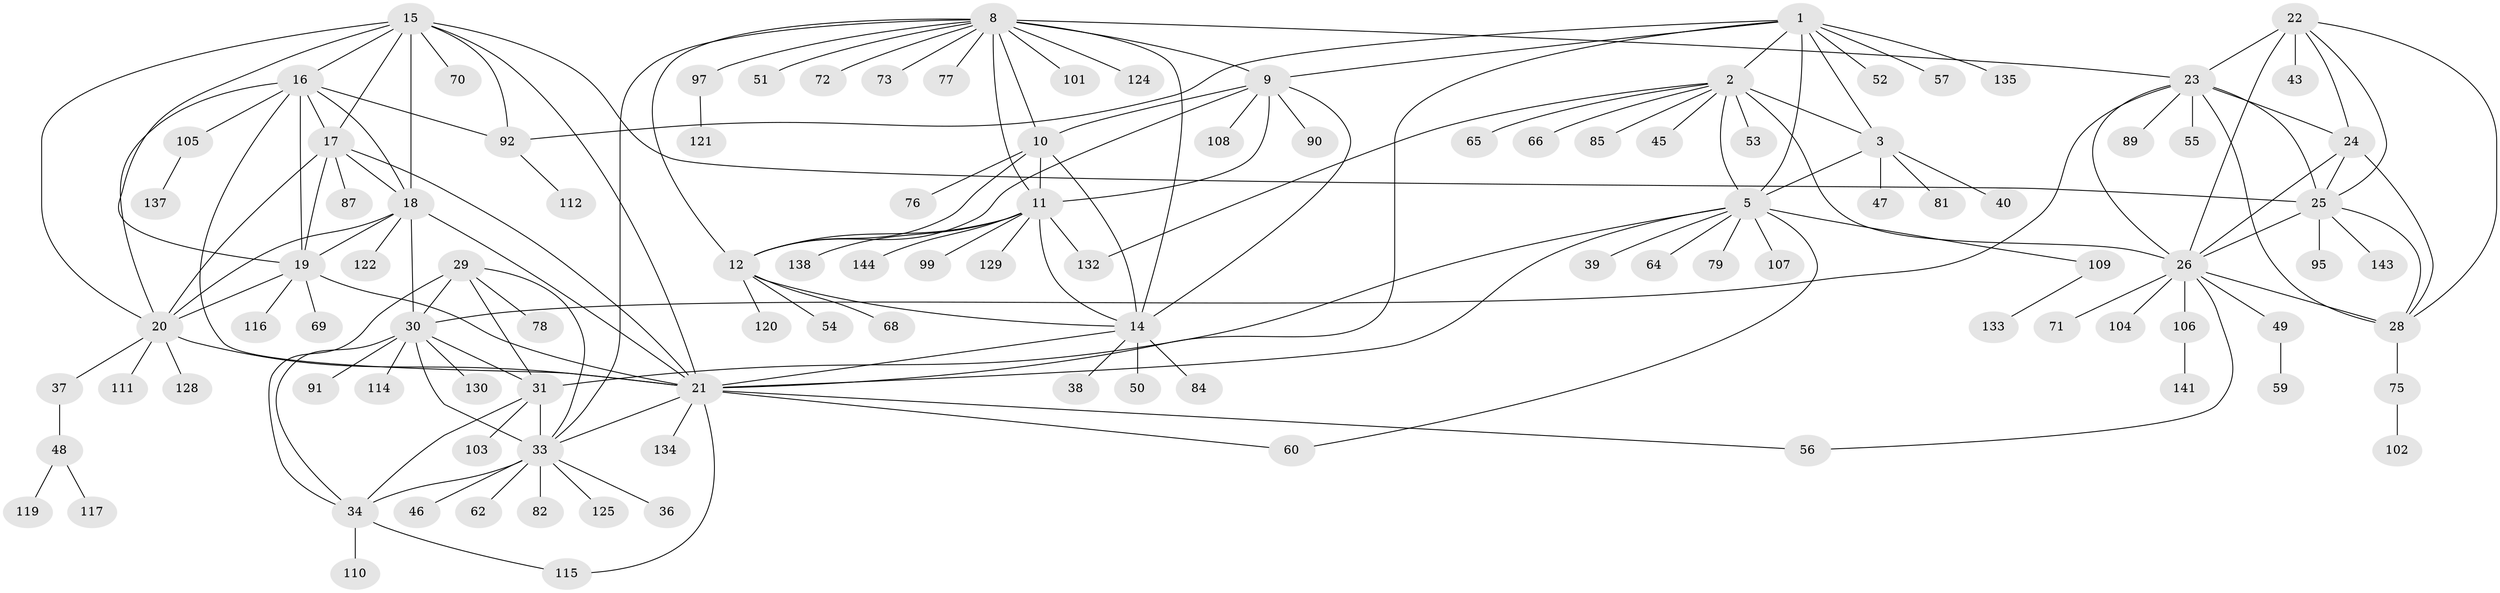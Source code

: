 // original degree distribution, {12: 0.006896551724137931, 11: 0.020689655172413793, 6: 0.006896551724137931, 9: 0.05517241379310345, 13: 0.020689655172413793, 7: 0.034482758620689655, 10: 0.034482758620689655, 8: 0.05517241379310345, 14: 0.006896551724137931, 1: 0.5724137931034483, 2: 0.15862068965517243, 3: 0.013793103448275862, 4: 0.013793103448275862}
// Generated by graph-tools (version 1.1) at 2025/11/02/27/25 16:11:37]
// undirected, 110 vertices, 167 edges
graph export_dot {
graph [start="1"]
  node [color=gray90,style=filled];
  1 [super="+88"];
  2 [super="+4"];
  3 [super="+7"];
  5 [super="+6"];
  8 [super="+13"];
  9 [super="+86"];
  10;
  11 [super="+41"];
  12 [super="+142"];
  14 [super="+83"];
  15 [super="+44"];
  16 [super="+98"];
  17 [super="+139"];
  18 [super="+61"];
  19 [super="+67"];
  20 [super="+80"];
  21 [super="+123"];
  22 [super="+94"];
  23 [super="+27"];
  24 [super="+100"];
  25;
  26 [super="+42"];
  28 [super="+74"];
  29;
  30 [super="+32"];
  31 [super="+136"];
  33 [super="+35"];
  34 [super="+131"];
  36;
  37;
  38;
  39;
  40 [super="+96"];
  43 [super="+140"];
  45 [super="+127"];
  46;
  47 [super="+93"];
  48 [super="+58"];
  49;
  50;
  51 [super="+118"];
  52;
  53;
  54;
  55;
  56;
  57;
  59;
  60 [super="+63"];
  62;
  64;
  65;
  66;
  68;
  69;
  70;
  71;
  72;
  73;
  75;
  76;
  77;
  78;
  79;
  81 [super="+113"];
  82;
  84;
  85;
  87;
  89;
  90;
  91;
  92;
  95;
  97;
  99;
  101;
  102;
  103;
  104;
  105;
  106;
  107;
  108;
  109;
  110;
  111 [super="+126"];
  112 [super="+145"];
  114;
  115;
  116;
  117;
  119;
  120;
  121;
  122;
  124;
  125;
  128;
  129;
  130;
  132;
  133;
  134;
  135;
  137;
  138;
  141;
  143;
  144;
  1 -- 2 [weight=2];
  1 -- 3 [weight=2];
  1 -- 5 [weight=2];
  1 -- 9;
  1 -- 52;
  1 -- 57;
  1 -- 92;
  1 -- 135;
  1 -- 21;
  2 -- 3 [weight=4];
  2 -- 5 [weight=4];
  2 -- 53;
  2 -- 65;
  2 -- 66;
  2 -- 85;
  2 -- 132;
  2 -- 45;
  2 -- 26 [weight=2];
  3 -- 5 [weight=4];
  3 -- 81;
  3 -- 40;
  3 -- 47;
  5 -- 21;
  5 -- 39;
  5 -- 60;
  5 -- 64;
  5 -- 79;
  5 -- 107;
  5 -- 109;
  5 -- 31;
  8 -- 9 [weight=2];
  8 -- 10 [weight=2];
  8 -- 11 [weight=2];
  8 -- 12 [weight=2];
  8 -- 14 [weight=2];
  8 -- 51;
  8 -- 73;
  8 -- 77;
  8 -- 97;
  8 -- 101;
  8 -- 124;
  8 -- 23;
  8 -- 72;
  8 -- 33;
  9 -- 10;
  9 -- 11;
  9 -- 12;
  9 -- 14;
  9 -- 90;
  9 -- 108;
  10 -- 11;
  10 -- 12;
  10 -- 14;
  10 -- 76;
  11 -- 12;
  11 -- 14;
  11 -- 99;
  11 -- 129;
  11 -- 138;
  11 -- 144;
  11 -- 132;
  12 -- 14;
  12 -- 54;
  12 -- 68;
  12 -- 120;
  14 -- 21;
  14 -- 38;
  14 -- 50;
  14 -- 84;
  15 -- 16;
  15 -- 17;
  15 -- 18;
  15 -- 19;
  15 -- 20;
  15 -- 21;
  15 -- 25;
  15 -- 70;
  15 -- 92;
  16 -- 17;
  16 -- 18;
  16 -- 19;
  16 -- 20;
  16 -- 21;
  16 -- 105;
  16 -- 92;
  17 -- 18;
  17 -- 19;
  17 -- 20;
  17 -- 21;
  17 -- 87;
  18 -- 19;
  18 -- 20;
  18 -- 21;
  18 -- 122;
  18 -- 30;
  19 -- 20;
  19 -- 21;
  19 -- 69;
  19 -- 116;
  20 -- 21;
  20 -- 37;
  20 -- 111;
  20 -- 128;
  21 -- 56;
  21 -- 60;
  21 -- 115;
  21 -- 134;
  21 -- 33;
  22 -- 23 [weight=2];
  22 -- 24;
  22 -- 25;
  22 -- 26;
  22 -- 28;
  22 -- 43;
  23 -- 24 [weight=2];
  23 -- 25 [weight=2];
  23 -- 26 [weight=2];
  23 -- 28 [weight=2];
  23 -- 55;
  23 -- 89;
  23 -- 30;
  24 -- 25;
  24 -- 26;
  24 -- 28;
  25 -- 26;
  25 -- 28;
  25 -- 95;
  25 -- 143;
  26 -- 28;
  26 -- 49;
  26 -- 56;
  26 -- 71;
  26 -- 104;
  26 -- 106;
  28 -- 75;
  29 -- 30 [weight=2];
  29 -- 31;
  29 -- 33 [weight=2];
  29 -- 34;
  29 -- 78;
  30 -- 31 [weight=2];
  30 -- 33 [weight=4];
  30 -- 34 [weight=2];
  30 -- 114;
  30 -- 130;
  30 -- 91;
  31 -- 33 [weight=2];
  31 -- 34;
  31 -- 103;
  33 -- 34 [weight=2];
  33 -- 36;
  33 -- 62;
  33 -- 46;
  33 -- 82;
  33 -- 125;
  34 -- 110;
  34 -- 115;
  37 -- 48;
  48 -- 117;
  48 -- 119;
  49 -- 59;
  75 -- 102;
  92 -- 112;
  97 -- 121;
  105 -- 137;
  106 -- 141;
  109 -- 133;
}
